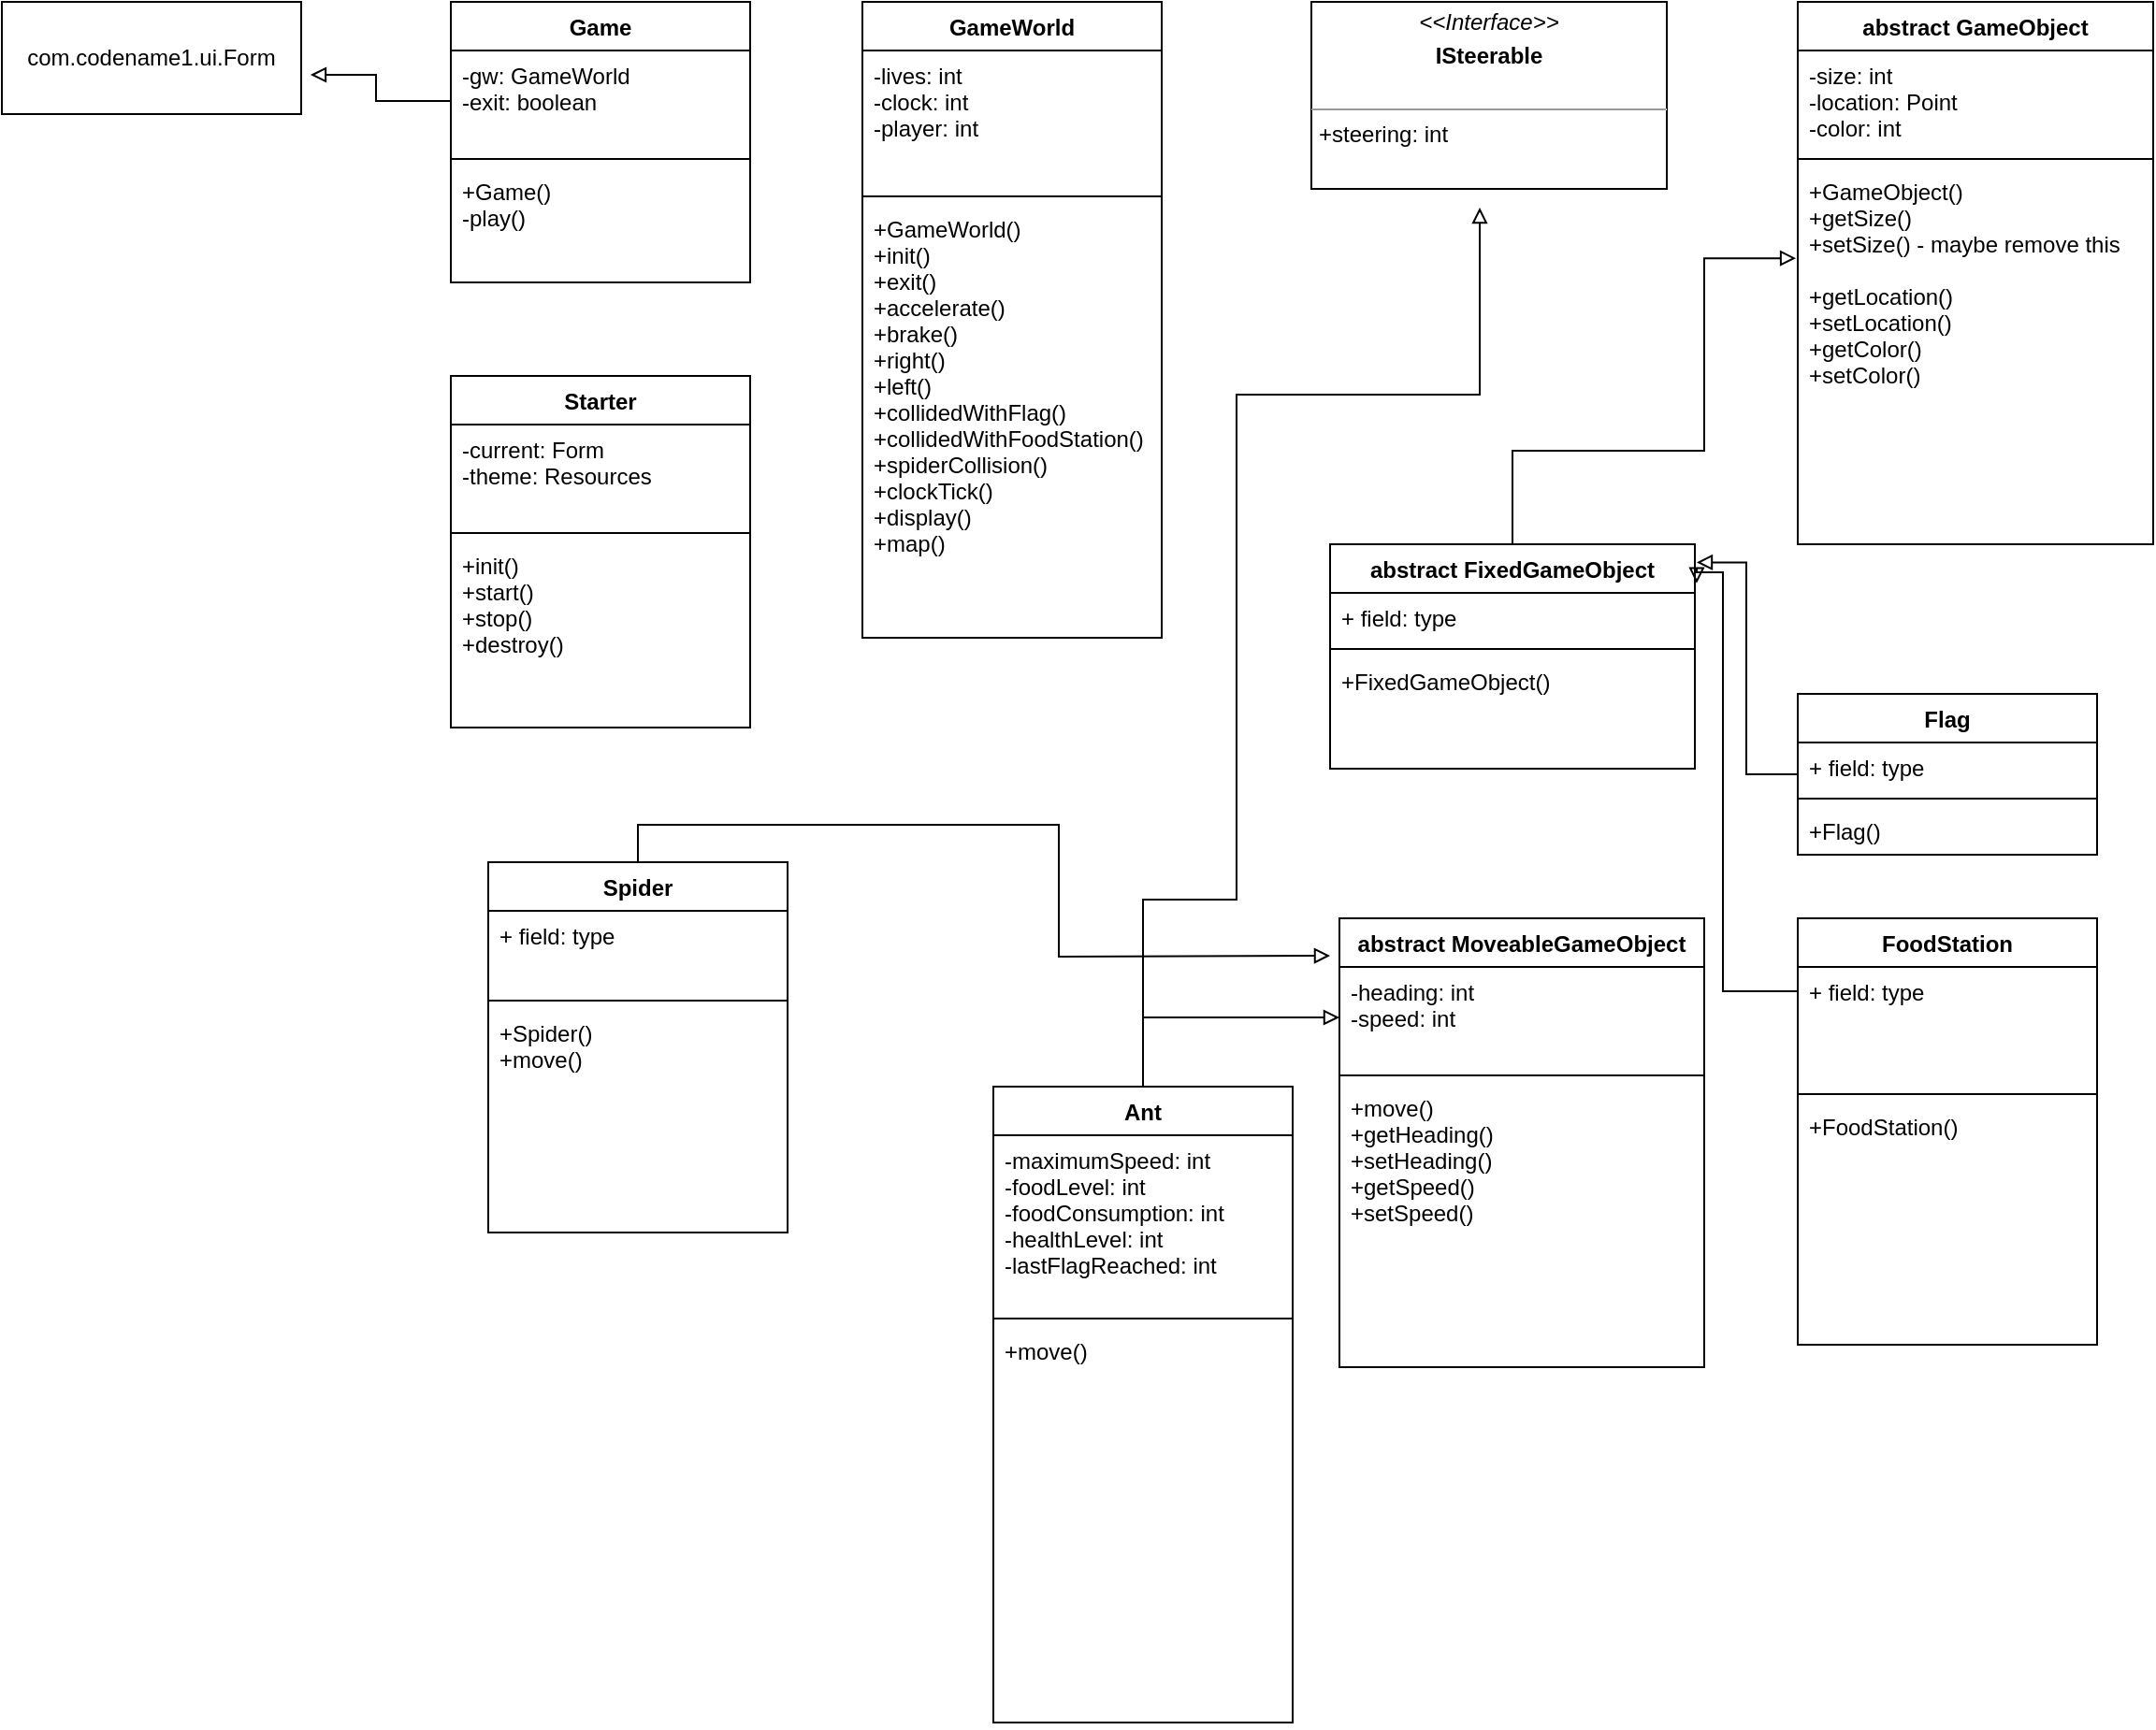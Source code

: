 <mxfile version="16.5.6" type="github"><diagram name="Page-1" id="c4acf3e9-155e-7222-9cf6-157b1a14988f"><mxGraphModel dx="1381" dy="1032" grid="1" gridSize="10" guides="1" tooltips="1" connect="1" arrows="1" fold="1" page="1" pageScale="1" pageWidth="1200" pageHeight="1920" background="none" math="0" shadow="0"><root><mxCell id="0"/><mxCell id="1" parent="0"/><mxCell id="D1lF1ObZIwqADInwhETv-1" value="com.codename1.ui.Form" style="rounded=0;whiteSpace=wrap;html=1;" parent="1" vertex="1"><mxGeometry x="30" y="20" width="160" height="60" as="geometry"/></mxCell><mxCell id="D1lF1ObZIwqADInwhETv-2" value="Game" style="swimlane;fontStyle=1;align=center;verticalAlign=top;childLayout=stackLayout;horizontal=1;startSize=26;horizontalStack=0;resizeParent=1;resizeParentMax=0;resizeLast=0;collapsible=1;marginBottom=0;" parent="1" vertex="1"><mxGeometry x="270" y="20" width="160" height="150" as="geometry"/></mxCell><mxCell id="D1lF1ObZIwqADInwhETv-3" value="-gw: GameWorld&#xA;-exit: boolean&#xA;" style="text;strokeColor=none;fillColor=none;align=left;verticalAlign=top;spacingLeft=4;spacingRight=4;overflow=hidden;rotatable=0;points=[[0,0.5],[1,0.5]];portConstraint=eastwest;" parent="D1lF1ObZIwqADInwhETv-2" vertex="1"><mxGeometry y="26" width="160" height="54" as="geometry"/></mxCell><mxCell id="D1lF1ObZIwqADInwhETv-4" value="" style="line;strokeWidth=1;fillColor=none;align=left;verticalAlign=middle;spacingTop=-1;spacingLeft=3;spacingRight=3;rotatable=0;labelPosition=right;points=[];portConstraint=eastwest;" parent="D1lF1ObZIwqADInwhETv-2" vertex="1"><mxGeometry y="80" width="160" height="8" as="geometry"/></mxCell><mxCell id="D1lF1ObZIwqADInwhETv-5" value="+Game()&#xA;-play()&#xA;&#xA;" style="text;strokeColor=none;fillColor=none;align=left;verticalAlign=top;spacingLeft=4;spacingRight=4;overflow=hidden;rotatable=0;points=[[0,0.5],[1,0.5]];portConstraint=eastwest;" parent="D1lF1ObZIwqADInwhETv-2" vertex="1"><mxGeometry y="88" width="160" height="62" as="geometry"/></mxCell><mxCell id="D1lF1ObZIwqADInwhETv-6" style="edgeStyle=orthogonalEdgeStyle;rounded=0;orthogonalLoop=1;jettySize=auto;html=1;entryX=1.031;entryY=0.65;entryDx=0;entryDy=0;entryPerimeter=0;endArrow=block;endFill=0;" parent="1" source="D1lF1ObZIwqADInwhETv-3" target="D1lF1ObZIwqADInwhETv-1" edge="1"><mxGeometry relative="1" as="geometry"/></mxCell><mxCell id="D1lF1ObZIwqADInwhETv-7" value="GameWorld" style="swimlane;fontStyle=1;align=center;verticalAlign=top;childLayout=stackLayout;horizontal=1;startSize=26;horizontalStack=0;resizeParent=1;resizeParentMax=0;resizeLast=0;collapsible=1;marginBottom=0;" parent="1" vertex="1"><mxGeometry x="490" y="20" width="160" height="340" as="geometry"/></mxCell><mxCell id="D1lF1ObZIwqADInwhETv-8" value="-lives: int&#xA;-clock: int&#xA;-player: int&#xA;&#xA;" style="text;strokeColor=none;fillColor=none;align=left;verticalAlign=top;spacingLeft=4;spacingRight=4;overflow=hidden;rotatable=0;points=[[0,0.5],[1,0.5]];portConstraint=eastwest;" parent="D1lF1ObZIwqADInwhETv-7" vertex="1"><mxGeometry y="26" width="160" height="74" as="geometry"/></mxCell><mxCell id="D1lF1ObZIwqADInwhETv-9" value="" style="line;strokeWidth=1;fillColor=none;align=left;verticalAlign=middle;spacingTop=-1;spacingLeft=3;spacingRight=3;rotatable=0;labelPosition=right;points=[];portConstraint=eastwest;" parent="D1lF1ObZIwqADInwhETv-7" vertex="1"><mxGeometry y="100" width="160" height="8" as="geometry"/></mxCell><mxCell id="D1lF1ObZIwqADInwhETv-10" value="+GameWorld()&#xA;+init()&#xA;+exit()&#xA;+accelerate()&#xA;+brake()&#xA;+right()&#xA;+left()&#xA;+collidedWithFlag()&#xA;+collidedWithFoodStation()&#xA;+spiderCollision()&#xA;+clockTick()&#xA;+display()&#xA;+map()&#xA;&#xA;&#xA;" style="text;strokeColor=none;fillColor=none;align=left;verticalAlign=top;spacingLeft=4;spacingRight=4;overflow=hidden;rotatable=0;points=[[0,0.5],[1,0.5]];portConstraint=eastwest;" parent="D1lF1ObZIwqADInwhETv-7" vertex="1"><mxGeometry y="108" width="160" height="232" as="geometry"/></mxCell><mxCell id="D1lF1ObZIwqADInwhETv-11" value="&lt;p style=&quot;margin: 0px ; margin-top: 4px ; text-align: center&quot;&gt;&lt;i&gt;&amp;lt;&amp;lt;Interface&amp;gt;&amp;gt;&lt;/i&gt;&lt;/p&gt;&lt;p style=&quot;margin: 0px ; margin-top: 4px ; text-align: center&quot;&gt;&lt;b&gt;ISteerable&lt;/b&gt;&lt;br&gt;&lt;/p&gt;&lt;br&gt;&lt;hr size=&quot;1&quot;&gt;&lt;p style=&quot;margin: 0px ; margin-left: 4px&quot;&gt;+steering: int&lt;br&gt;&lt;/p&gt;" style="verticalAlign=top;align=left;overflow=fill;fontSize=12;fontFamily=Helvetica;html=1;" parent="1" vertex="1"><mxGeometry x="730" y="20" width="190" height="100" as="geometry"/></mxCell><mxCell id="D1lF1ObZIwqADInwhETv-13" value="abstract GameObject" style="swimlane;fontStyle=1;align=center;verticalAlign=top;childLayout=stackLayout;horizontal=1;startSize=26;horizontalStack=0;resizeParent=1;resizeParentMax=0;resizeLast=0;collapsible=1;marginBottom=0;" parent="1" vertex="1"><mxGeometry x="990" y="20" width="190" height="290" as="geometry"/></mxCell><mxCell id="D1lF1ObZIwqADInwhETv-14" value="-size: int&#xA;-location: Point&#xA;-color: int&#xA;&#xA;" style="text;strokeColor=none;fillColor=none;align=left;verticalAlign=top;spacingLeft=4;spacingRight=4;overflow=hidden;rotatable=0;points=[[0,0.5],[1,0.5]];portConstraint=eastwest;" parent="D1lF1ObZIwqADInwhETv-13" vertex="1"><mxGeometry y="26" width="190" height="54" as="geometry"/></mxCell><mxCell id="D1lF1ObZIwqADInwhETv-15" value="" style="line;strokeWidth=1;fillColor=none;align=left;verticalAlign=middle;spacingTop=-1;spacingLeft=3;spacingRight=3;rotatable=0;labelPosition=right;points=[];portConstraint=eastwest;" parent="D1lF1ObZIwqADInwhETv-13" vertex="1"><mxGeometry y="80" width="190" height="8" as="geometry"/></mxCell><mxCell id="D1lF1ObZIwqADInwhETv-16" value="+GameObject()&#xA;+getSize()&#xA;+setSize() - maybe remove this&#xA;&#xA;+getLocation()&#xA;+setLocation()&#xA;+getColor()&#xA;+setColor()&#xA;" style="text;strokeColor=none;fillColor=none;align=left;verticalAlign=top;spacingLeft=4;spacingRight=4;overflow=hidden;rotatable=0;points=[[0,0.5],[1,0.5]];portConstraint=eastwest;" parent="D1lF1ObZIwqADInwhETv-13" vertex="1"><mxGeometry y="88" width="190" height="202" as="geometry"/></mxCell><mxCell id="D1lF1ObZIwqADInwhETv-17" value="abstract MoveableGameObject" style="swimlane;fontStyle=1;align=center;verticalAlign=top;childLayout=stackLayout;horizontal=1;startSize=26;horizontalStack=0;resizeParent=1;resizeParentMax=0;resizeLast=0;collapsible=1;marginBottom=0;" parent="1" vertex="1"><mxGeometry x="745" y="510" width="195" height="240" as="geometry"/></mxCell><mxCell id="D1lF1ObZIwqADInwhETv-18" value="-heading: int&#xA;-speed: int&#xA;" style="text;strokeColor=none;fillColor=none;align=left;verticalAlign=top;spacingLeft=4;spacingRight=4;overflow=hidden;rotatable=0;points=[[0,0.5],[1,0.5]];portConstraint=eastwest;" parent="D1lF1ObZIwqADInwhETv-17" vertex="1"><mxGeometry y="26" width="195" height="54" as="geometry"/></mxCell><mxCell id="D1lF1ObZIwqADInwhETv-19" value="" style="line;strokeWidth=1;fillColor=none;align=left;verticalAlign=middle;spacingTop=-1;spacingLeft=3;spacingRight=3;rotatable=0;labelPosition=right;points=[];portConstraint=eastwest;" parent="D1lF1ObZIwqADInwhETv-17" vertex="1"><mxGeometry y="80" width="195" height="8" as="geometry"/></mxCell><mxCell id="D1lF1ObZIwqADInwhETv-20" value="+move()&#xA;+getHeading()&#xA;+setHeading()&#xA;+getSpeed()&#xA;+setSpeed()&#xA;" style="text;strokeColor=none;fillColor=none;align=left;verticalAlign=top;spacingLeft=4;spacingRight=4;overflow=hidden;rotatable=0;points=[[0,0.5],[1,0.5]];portConstraint=eastwest;" parent="D1lF1ObZIwqADInwhETv-17" vertex="1"><mxGeometry y="88" width="195" height="152" as="geometry"/></mxCell><mxCell id="D1lF1ObZIwqADInwhETv-55" style="edgeStyle=orthogonalEdgeStyle;rounded=0;orthogonalLoop=1;jettySize=auto;html=1;entryX=-0.005;entryY=0.243;entryDx=0;entryDy=0;entryPerimeter=0;endArrow=block;endFill=0;" parent="1" source="D1lF1ObZIwqADInwhETv-21" target="D1lF1ObZIwqADInwhETv-16" edge="1"><mxGeometry relative="1" as="geometry"><Array as="points"><mxPoint x="838" y="260"/><mxPoint x="940" y="260"/><mxPoint x="940" y="157"/></Array></mxGeometry></mxCell><mxCell id="D1lF1ObZIwqADInwhETv-21" value="abstract FixedGameObject" style="swimlane;fontStyle=1;align=center;verticalAlign=top;childLayout=stackLayout;horizontal=1;startSize=26;horizontalStack=0;resizeParent=1;resizeParentMax=0;resizeLast=0;collapsible=1;marginBottom=0;" parent="1" vertex="1"><mxGeometry x="740" y="310" width="195" height="120" as="geometry"/></mxCell><mxCell id="D1lF1ObZIwqADInwhETv-22" value="+ field: type" style="text;strokeColor=none;fillColor=none;align=left;verticalAlign=top;spacingLeft=4;spacingRight=4;overflow=hidden;rotatable=0;points=[[0,0.5],[1,0.5]];portConstraint=eastwest;" parent="D1lF1ObZIwqADInwhETv-21" vertex="1"><mxGeometry y="26" width="195" height="26" as="geometry"/></mxCell><mxCell id="D1lF1ObZIwqADInwhETv-23" value="" style="line;strokeWidth=1;fillColor=none;align=left;verticalAlign=middle;spacingTop=-1;spacingLeft=3;spacingRight=3;rotatable=0;labelPosition=right;points=[];portConstraint=eastwest;" parent="D1lF1ObZIwqADInwhETv-21" vertex="1"><mxGeometry y="52" width="195" height="8" as="geometry"/></mxCell><mxCell id="D1lF1ObZIwqADInwhETv-24" value="+FixedGameObject()" style="text;strokeColor=none;fillColor=none;align=left;verticalAlign=top;spacingLeft=4;spacingRight=4;overflow=hidden;rotatable=0;points=[[0,0.5],[1,0.5]];portConstraint=eastwest;" parent="D1lF1ObZIwqADInwhETv-21" vertex="1"><mxGeometry y="60" width="195" height="60" as="geometry"/></mxCell><mxCell id="D1lF1ObZIwqADInwhETv-38" style="edgeStyle=orthogonalEdgeStyle;rounded=0;orthogonalLoop=1;jettySize=auto;html=1;entryX=1.005;entryY=0.081;entryDx=0;entryDy=0;entryPerimeter=0;endArrow=block;endFill=0;" parent="1" source="D1lF1ObZIwqADInwhETv-25" target="D1lF1ObZIwqADInwhETv-21" edge="1"><mxGeometry relative="1" as="geometry"/></mxCell><mxCell id="D1lF1ObZIwqADInwhETv-25" value="Flag" style="swimlane;fontStyle=1;align=center;verticalAlign=top;childLayout=stackLayout;horizontal=1;startSize=26;horizontalStack=0;resizeParent=1;resizeParentMax=0;resizeLast=0;collapsible=1;marginBottom=0;" parent="1" vertex="1"><mxGeometry x="990" y="390" width="160" height="86" as="geometry"/></mxCell><mxCell id="D1lF1ObZIwqADInwhETv-26" value="+ field: type" style="text;strokeColor=none;fillColor=none;align=left;verticalAlign=top;spacingLeft=4;spacingRight=4;overflow=hidden;rotatable=0;points=[[0,0.5],[1,0.5]];portConstraint=eastwest;" parent="D1lF1ObZIwqADInwhETv-25" vertex="1"><mxGeometry y="26" width="160" height="26" as="geometry"/></mxCell><mxCell id="D1lF1ObZIwqADInwhETv-27" value="" style="line;strokeWidth=1;fillColor=none;align=left;verticalAlign=middle;spacingTop=-1;spacingLeft=3;spacingRight=3;rotatable=0;labelPosition=right;points=[];portConstraint=eastwest;" parent="D1lF1ObZIwqADInwhETv-25" vertex="1"><mxGeometry y="52" width="160" height="8" as="geometry"/></mxCell><mxCell id="D1lF1ObZIwqADInwhETv-28" value="+Flag()" style="text;strokeColor=none;fillColor=none;align=left;verticalAlign=top;spacingLeft=4;spacingRight=4;overflow=hidden;rotatable=0;points=[[0,0.5],[1,0.5]];portConstraint=eastwest;" parent="D1lF1ObZIwqADInwhETv-25" vertex="1"><mxGeometry y="60" width="160" height="26" as="geometry"/></mxCell><mxCell id="D1lF1ObZIwqADInwhETv-33" value="FoodStation" style="swimlane;fontStyle=1;align=center;verticalAlign=top;childLayout=stackLayout;horizontal=1;startSize=26;horizontalStack=0;resizeParent=1;resizeParentMax=0;resizeLast=0;collapsible=1;marginBottom=0;" parent="1" vertex="1"><mxGeometry x="990" y="510" width="160" height="228" as="geometry"/></mxCell><mxCell id="D1lF1ObZIwqADInwhETv-34" value="+ field: type" style="text;strokeColor=none;fillColor=none;align=left;verticalAlign=top;spacingLeft=4;spacingRight=4;overflow=hidden;rotatable=0;points=[[0,0.5],[1,0.5]];portConstraint=eastwest;" parent="D1lF1ObZIwqADInwhETv-33" vertex="1"><mxGeometry y="26" width="160" height="64" as="geometry"/></mxCell><mxCell id="D1lF1ObZIwqADInwhETv-35" value="" style="line;strokeWidth=1;fillColor=none;align=left;verticalAlign=middle;spacingTop=-1;spacingLeft=3;spacingRight=3;rotatable=0;labelPosition=right;points=[];portConstraint=eastwest;" parent="D1lF1ObZIwqADInwhETv-33" vertex="1"><mxGeometry y="90" width="160" height="8" as="geometry"/></mxCell><mxCell id="D1lF1ObZIwqADInwhETv-36" value="+FoodStation()" style="text;strokeColor=none;fillColor=none;align=left;verticalAlign=top;spacingLeft=4;spacingRight=4;overflow=hidden;rotatable=0;points=[[0,0.5],[1,0.5]];portConstraint=eastwest;" parent="D1lF1ObZIwqADInwhETv-33" vertex="1"><mxGeometry y="98" width="160" height="130" as="geometry"/></mxCell><mxCell id="D1lF1ObZIwqADInwhETv-37" style="edgeStyle=orthogonalEdgeStyle;rounded=0;orthogonalLoop=1;jettySize=auto;html=1;exitX=0;exitY=0.5;exitDx=0;exitDy=0;entryX=1.005;entryY=0.174;entryDx=0;entryDy=0;entryPerimeter=0;endArrow=block;endFill=0;" parent="1" source="D1lF1ObZIwqADInwhETv-34" target="D1lF1ObZIwqADInwhETv-21" edge="1"><mxGeometry relative="1" as="geometry"><Array as="points"><mxPoint x="990" y="549"/><mxPoint x="950" y="549"/><mxPoint x="950" y="325"/></Array></mxGeometry></mxCell><mxCell id="D1lF1ObZIwqADInwhETv-54" style="edgeStyle=orthogonalEdgeStyle;rounded=0;orthogonalLoop=1;jettySize=auto;html=1;exitX=0.5;exitY=0;exitDx=0;exitDy=0;endArrow=block;endFill=0;" parent="1" source="D1lF1ObZIwqADInwhETv-39" edge="1"><mxGeometry relative="1" as="geometry"><mxPoint x="740" y="530" as="targetPoint"/></mxGeometry></mxCell><mxCell id="D1lF1ObZIwqADInwhETv-39" value="Spider" style="swimlane;fontStyle=1;align=center;verticalAlign=top;childLayout=stackLayout;horizontal=1;startSize=26;horizontalStack=0;resizeParent=1;resizeParentMax=0;resizeLast=0;collapsible=1;marginBottom=0;" parent="1" vertex="1"><mxGeometry x="290" y="480" width="160" height="198" as="geometry"/></mxCell><mxCell id="D1lF1ObZIwqADInwhETv-40" value="+ field: type" style="text;strokeColor=none;fillColor=none;align=left;verticalAlign=top;spacingLeft=4;spacingRight=4;overflow=hidden;rotatable=0;points=[[0,0.5],[1,0.5]];portConstraint=eastwest;" parent="D1lF1ObZIwqADInwhETv-39" vertex="1"><mxGeometry y="26" width="160" height="44" as="geometry"/></mxCell><mxCell id="D1lF1ObZIwqADInwhETv-41" value="" style="line;strokeWidth=1;fillColor=none;align=left;verticalAlign=middle;spacingTop=-1;spacingLeft=3;spacingRight=3;rotatable=0;labelPosition=right;points=[];portConstraint=eastwest;" parent="D1lF1ObZIwqADInwhETv-39" vertex="1"><mxGeometry y="70" width="160" height="8" as="geometry"/></mxCell><mxCell id="D1lF1ObZIwqADInwhETv-42" value="+Spider()&#xA;+move()&#xA;&#xA;&#xA;" style="text;strokeColor=none;fillColor=none;align=left;verticalAlign=top;spacingLeft=4;spacingRight=4;overflow=hidden;rotatable=0;points=[[0,0.5],[1,0.5]];portConstraint=eastwest;" parent="D1lF1ObZIwqADInwhETv-39" vertex="1"><mxGeometry y="78" width="160" height="120" as="geometry"/></mxCell><mxCell id="D1lF1ObZIwqADInwhETv-51" style="edgeStyle=orthogonalEdgeStyle;rounded=0;orthogonalLoop=1;jettySize=auto;html=1;endArrow=block;endFill=0;" parent="1" source="D1lF1ObZIwqADInwhETv-43" edge="1"><mxGeometry relative="1" as="geometry"><mxPoint x="820" y="130" as="targetPoint"/><Array as="points"><mxPoint x="640" y="500"/><mxPoint x="690" y="500"/><mxPoint x="690" y="230"/><mxPoint x="820" y="230"/></Array></mxGeometry></mxCell><mxCell id="D1lF1ObZIwqADInwhETv-53" style="edgeStyle=orthogonalEdgeStyle;rounded=0;orthogonalLoop=1;jettySize=auto;html=1;exitX=0.5;exitY=0;exitDx=0;exitDy=0;endArrow=block;endFill=0;" parent="1" source="D1lF1ObZIwqADInwhETv-43" target="D1lF1ObZIwqADInwhETv-18" edge="1"><mxGeometry relative="1" as="geometry"/></mxCell><mxCell id="D1lF1ObZIwqADInwhETv-43" value="Ant" style="swimlane;fontStyle=1;align=center;verticalAlign=top;childLayout=stackLayout;horizontal=1;startSize=26;horizontalStack=0;resizeParent=1;resizeParentMax=0;resizeLast=0;collapsible=1;marginBottom=0;" parent="1" vertex="1"><mxGeometry x="560" y="600" width="160" height="340" as="geometry"/></mxCell><mxCell id="D1lF1ObZIwqADInwhETv-44" value="-maximumSpeed: int&#xA;-foodLevel: int&#xA;-foodConsumption: int&#xA;-healthLevel: int&#xA;-lastFlagReached: int&#xA;" style="text;strokeColor=none;fillColor=none;align=left;verticalAlign=top;spacingLeft=4;spacingRight=4;overflow=hidden;rotatable=0;points=[[0,0.5],[1,0.5]];portConstraint=eastwest;" parent="D1lF1ObZIwqADInwhETv-43" vertex="1"><mxGeometry y="26" width="160" height="94" as="geometry"/></mxCell><mxCell id="D1lF1ObZIwqADInwhETv-45" value="" style="line;strokeWidth=1;fillColor=none;align=left;verticalAlign=middle;spacingTop=-1;spacingLeft=3;spacingRight=3;rotatable=0;labelPosition=right;points=[];portConstraint=eastwest;" parent="D1lF1ObZIwqADInwhETv-43" vertex="1"><mxGeometry y="120" width="160" height="8" as="geometry"/></mxCell><mxCell id="D1lF1ObZIwqADInwhETv-46" value="+move()" style="text;strokeColor=none;fillColor=none;align=left;verticalAlign=top;spacingLeft=4;spacingRight=4;overflow=hidden;rotatable=0;points=[[0,0.5],[1,0.5]];portConstraint=eastwest;" parent="D1lF1ObZIwqADInwhETv-43" vertex="1"><mxGeometry y="128" width="160" height="212" as="geometry"/></mxCell><mxCell id="D1lF1ObZIwqADInwhETv-47" value="Starter" style="swimlane;fontStyle=1;align=center;verticalAlign=top;childLayout=stackLayout;horizontal=1;startSize=26;horizontalStack=0;resizeParent=1;resizeParentMax=0;resizeLast=0;collapsible=1;marginBottom=0;" parent="1" vertex="1"><mxGeometry x="270" y="220" width="160" height="188" as="geometry"/></mxCell><mxCell id="D1lF1ObZIwqADInwhETv-48" value="-current: Form&#xA;-theme: Resources&#xA;" style="text;strokeColor=none;fillColor=none;align=left;verticalAlign=top;spacingLeft=4;spacingRight=4;overflow=hidden;rotatable=0;points=[[0,0.5],[1,0.5]];portConstraint=eastwest;" parent="D1lF1ObZIwqADInwhETv-47" vertex="1"><mxGeometry y="26" width="160" height="54" as="geometry"/></mxCell><mxCell id="D1lF1ObZIwqADInwhETv-49" value="" style="line;strokeWidth=1;fillColor=none;align=left;verticalAlign=middle;spacingTop=-1;spacingLeft=3;spacingRight=3;rotatable=0;labelPosition=right;points=[];portConstraint=eastwest;" parent="D1lF1ObZIwqADInwhETv-47" vertex="1"><mxGeometry y="80" width="160" height="8" as="geometry"/></mxCell><mxCell id="D1lF1ObZIwqADInwhETv-50" value="+init()&#xA;+start()&#xA;+stop()&#xA;+destroy()&#xA;&#xA;" style="text;strokeColor=none;fillColor=none;align=left;verticalAlign=top;spacingLeft=4;spacingRight=4;overflow=hidden;rotatable=0;points=[[0,0.5],[1,0.5]];portConstraint=eastwest;" parent="D1lF1ObZIwqADInwhETv-47" vertex="1"><mxGeometry y="88" width="160" height="100" as="geometry"/></mxCell></root></mxGraphModel></diagram></mxfile>